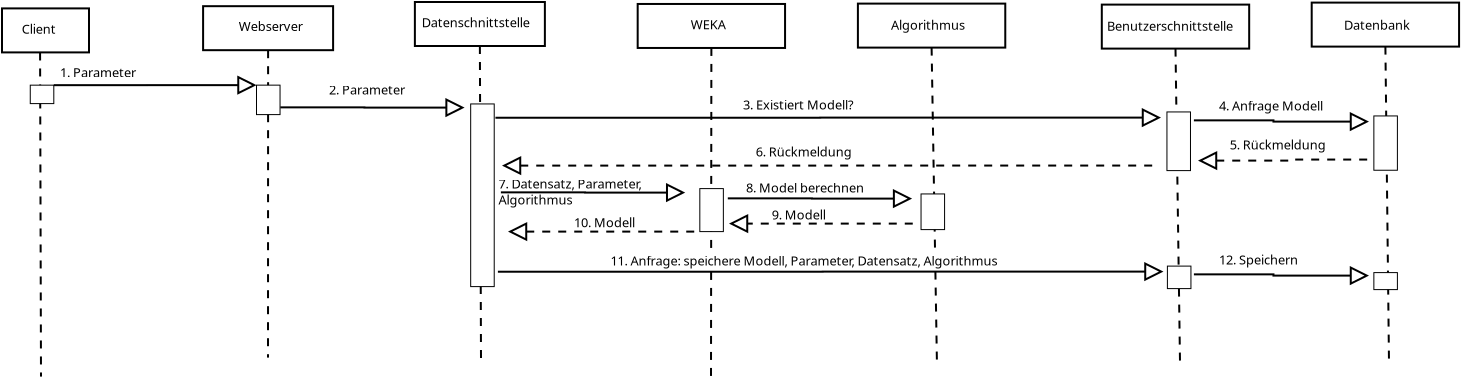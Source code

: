 <?xml version="1.0" encoding="UTF-8"?>
<dia:diagram xmlns:dia="http://www.lysator.liu.se/~alla/dia/">
  <dia:layer name="Hintergrund" visible="true" active="true">
    <dia:object type="Standard - Box" version="0" id="O0">
      <dia:attribute name="obj_pos">
        <dia:point val="-16.455,3.39"/>
      </dia:attribute>
      <dia:attribute name="obj_bb">
        <dia:rectangle val="-16.505,3.34;-12.055,5.64"/>
      </dia:attribute>
      <dia:attribute name="elem_corner">
        <dia:point val="-16.455,3.39"/>
      </dia:attribute>
      <dia:attribute name="elem_width">
        <dia:real val="4.35"/>
      </dia:attribute>
      <dia:attribute name="elem_height">
        <dia:real val="2.2"/>
      </dia:attribute>
      <dia:attribute name="border_width">
        <dia:real val="0.1"/>
      </dia:attribute>
      <dia:attribute name="show_background">
        <dia:boolean val="true"/>
      </dia:attribute>
    </dia:object>
    <dia:object type="Standard - Line" version="0" id="O1">
      <dia:attribute name="obj_pos">
        <dia:point val="-14.551,5.594"/>
      </dia:attribute>
      <dia:attribute name="obj_bb">
        <dia:rectangle val="-14.601,5.544;-14.454,21.85"/>
      </dia:attribute>
      <dia:attribute name="conn_endpoints">
        <dia:point val="-14.551,5.594"/>
        <dia:point val="-14.505,21.8"/>
      </dia:attribute>
      <dia:attribute name="numcp">
        <dia:int val="1"/>
      </dia:attribute>
      <dia:attribute name="line_style">
        <dia:enum val="1"/>
      </dia:attribute>
      <dia:attribute name="dashlength">
        <dia:real val="0.4"/>
      </dia:attribute>
    </dia:object>
    <dia:object type="Standard - Box" version="0" id="O2">
      <dia:attribute name="obj_pos">
        <dia:point val="-15.042,7.228"/>
      </dia:attribute>
      <dia:attribute name="obj_bb">
        <dia:rectangle val="-15.067,7.203;-13.84,8.175"/>
      </dia:attribute>
      <dia:attribute name="elem_corner">
        <dia:point val="-15.042,7.228"/>
      </dia:attribute>
      <dia:attribute name="elem_width">
        <dia:real val="1.177"/>
      </dia:attribute>
      <dia:attribute name="elem_height">
        <dia:real val="0.922"/>
      </dia:attribute>
      <dia:attribute name="border_width">
        <dia:real val="0.05"/>
      </dia:attribute>
      <dia:attribute name="show_background">
        <dia:boolean val="true"/>
      </dia:attribute>
    </dia:object>
    <dia:object type="Standard - Text" version="1" id="O3">
      <dia:attribute name="obj_pos">
        <dia:point val="-15.463,4.66"/>
      </dia:attribute>
      <dia:attribute name="obj_bb">
        <dia:rectangle val="-15.463,4.065;-13.611,4.81"/>
      </dia:attribute>
      <dia:attribute name="text">
        <dia:composite type="text">
          <dia:attribute name="string">
            <dia:string>#Client#</dia:string>
          </dia:attribute>
          <dia:attribute name="font">
            <dia:font family="sans" style="0" name="Helvetica"/>
          </dia:attribute>
          <dia:attribute name="height">
            <dia:real val="0.8"/>
          </dia:attribute>
          <dia:attribute name="pos">
            <dia:point val="-15.463,4.66"/>
          </dia:attribute>
          <dia:attribute name="color">
            <dia:color val="#000000"/>
          </dia:attribute>
          <dia:attribute name="alignment">
            <dia:enum val="0"/>
          </dia:attribute>
        </dia:composite>
      </dia:attribute>
      <dia:attribute name="valign">
        <dia:enum val="3"/>
      </dia:attribute>
    </dia:object>
    <dia:object type="Standard - Box" version="0" id="O4">
      <dia:attribute name="obj_pos">
        <dia:point val="-6.4,3.279"/>
      </dia:attribute>
      <dia:attribute name="obj_bb">
        <dia:rectangle val="-6.45,3.229;0.15,5.529"/>
      </dia:attribute>
      <dia:attribute name="elem_corner">
        <dia:point val="-6.4,3.279"/>
      </dia:attribute>
      <dia:attribute name="elem_width">
        <dia:real val="6.5"/>
      </dia:attribute>
      <dia:attribute name="elem_height">
        <dia:real val="2.2"/>
      </dia:attribute>
      <dia:attribute name="border_width">
        <dia:real val="0.1"/>
      </dia:attribute>
      <dia:attribute name="show_background">
        <dia:boolean val="true"/>
      </dia:attribute>
    </dia:object>
    <dia:object type="UML - Generalization" version="1" id="O5">
      <dia:attribute name="obj_pos">
        <dia:point val="-3.73,7.227"/>
      </dia:attribute>
      <dia:attribute name="obj_bb">
        <dia:rectangle val="-13.915,6.377;-3.68,8.077"/>
      </dia:attribute>
      <dia:attribute name="meta">
        <dia:composite type="dict"/>
      </dia:attribute>
      <dia:attribute name="orth_points">
        <dia:point val="-3.73,7.227"/>
        <dia:point val="-9.198,7.227"/>
        <dia:point val="-9.198,7.228"/>
        <dia:point val="-13.865,7.228"/>
      </dia:attribute>
      <dia:attribute name="orth_orient">
        <dia:enum val="0"/>
        <dia:enum val="1"/>
        <dia:enum val="0"/>
      </dia:attribute>
      <dia:attribute name="orth_autoroute">
        <dia:boolean val="true"/>
      </dia:attribute>
      <dia:attribute name="text_colour">
        <dia:color val="#000000"/>
      </dia:attribute>
      <dia:attribute name="line_colour">
        <dia:color val="#000000"/>
      </dia:attribute>
      <dia:attribute name="name">
        <dia:string>##</dia:string>
      </dia:attribute>
      <dia:attribute name="stereotype">
        <dia:string>##</dia:string>
      </dia:attribute>
      <dia:connections>
        <dia:connection handle="0" to="O8" connection="0"/>
        <dia:connection handle="1" to="O2" connection="2"/>
      </dia:connections>
    </dia:object>
    <dia:object type="Standard - Text" version="1" id="O6">
      <dia:attribute name="obj_pos">
        <dia:point val="-13.555,6.835"/>
      </dia:attribute>
      <dia:attribute name="obj_bb">
        <dia:rectangle val="-13.555,6.24;-9.384,6.985"/>
      </dia:attribute>
      <dia:attribute name="text">
        <dia:composite type="text">
          <dia:attribute name="string">
            <dia:string>#1. Parameter#</dia:string>
          </dia:attribute>
          <dia:attribute name="font">
            <dia:font family="sans" style="0" name="Helvetica"/>
          </dia:attribute>
          <dia:attribute name="height">
            <dia:real val="0.8"/>
          </dia:attribute>
          <dia:attribute name="pos">
            <dia:point val="-13.555,6.835"/>
          </dia:attribute>
          <dia:attribute name="color">
            <dia:color val="#000000"/>
          </dia:attribute>
          <dia:attribute name="alignment">
            <dia:enum val="0"/>
          </dia:attribute>
        </dia:composite>
      </dia:attribute>
      <dia:attribute name="valign">
        <dia:enum val="3"/>
      </dia:attribute>
    </dia:object>
    <dia:object type="Standard - Line" version="0" id="O7">
      <dia:attribute name="obj_pos">
        <dia:point val="-3.15,5.479"/>
      </dia:attribute>
      <dia:attribute name="obj_bb">
        <dia:rectangle val="-3.205,5.429;-3.1,20.9"/>
      </dia:attribute>
      <dia:attribute name="conn_endpoints">
        <dia:point val="-3.15,5.479"/>
        <dia:point val="-3.155,20.85"/>
      </dia:attribute>
      <dia:attribute name="numcp">
        <dia:int val="1"/>
      </dia:attribute>
      <dia:attribute name="line_style">
        <dia:enum val="1"/>
      </dia:attribute>
      <dia:attribute name="dashlength">
        <dia:real val="0.4"/>
      </dia:attribute>
      <dia:connections>
        <dia:connection handle="0" to="O4" connection="6"/>
      </dia:connections>
    </dia:object>
    <dia:object type="Standard - Box" version="0" id="O8">
      <dia:attribute name="obj_pos">
        <dia:point val="-3.73,7.227"/>
      </dia:attribute>
      <dia:attribute name="obj_bb">
        <dia:rectangle val="-3.755,7.202;-2.528,8.725"/>
      </dia:attribute>
      <dia:attribute name="elem_corner">
        <dia:point val="-3.73,7.227"/>
      </dia:attribute>
      <dia:attribute name="elem_width">
        <dia:real val="1.177"/>
      </dia:attribute>
      <dia:attribute name="elem_height">
        <dia:real val="1.473"/>
      </dia:attribute>
      <dia:attribute name="border_width">
        <dia:real val="0.05"/>
      </dia:attribute>
      <dia:attribute name="show_background">
        <dia:boolean val="true"/>
      </dia:attribute>
    </dia:object>
    <dia:object type="Standard - Text" version="1" id="O9">
      <dia:attribute name="obj_pos">
        <dia:point val="-4.619,4.52"/>
      </dia:attribute>
      <dia:attribute name="obj_bb">
        <dia:rectangle val="-4.619,3.925;-1.156,4.67"/>
      </dia:attribute>
      <dia:attribute name="text">
        <dia:composite type="text">
          <dia:attribute name="string">
            <dia:string>#Webserver#</dia:string>
          </dia:attribute>
          <dia:attribute name="font">
            <dia:font family="sans" style="0" name="Helvetica"/>
          </dia:attribute>
          <dia:attribute name="height">
            <dia:real val="0.8"/>
          </dia:attribute>
          <dia:attribute name="pos">
            <dia:point val="-4.619,4.52"/>
          </dia:attribute>
          <dia:attribute name="color">
            <dia:color val="#000000"/>
          </dia:attribute>
          <dia:attribute name="alignment">
            <dia:enum val="0"/>
          </dia:attribute>
        </dia:composite>
      </dia:attribute>
      <dia:attribute name="valign">
        <dia:enum val="3"/>
      </dia:attribute>
    </dia:object>
    <dia:object type="Standard - Box" version="0" id="O10">
      <dia:attribute name="obj_pos">
        <dia:point val="4.189,3.07"/>
      </dia:attribute>
      <dia:attribute name="obj_bb">
        <dia:rectangle val="4.139,3.02;10.739,5.32"/>
      </dia:attribute>
      <dia:attribute name="elem_corner">
        <dia:point val="4.189,3.07"/>
      </dia:attribute>
      <dia:attribute name="elem_width">
        <dia:real val="6.5"/>
      </dia:attribute>
      <dia:attribute name="elem_height">
        <dia:real val="2.2"/>
      </dia:attribute>
      <dia:attribute name="border_width">
        <dia:real val="0.1"/>
      </dia:attribute>
      <dia:attribute name="show_background">
        <dia:boolean val="true"/>
      </dia:attribute>
    </dia:object>
    <dia:object type="Standard - Line" version="0" id="O11">
      <dia:attribute name="obj_pos">
        <dia:point val="7.439,5.27"/>
      </dia:attribute>
      <dia:attribute name="obj_bb">
        <dia:rectangle val="7.388,5.22;7.546,20.95"/>
      </dia:attribute>
      <dia:attribute name="conn_endpoints">
        <dia:point val="7.439,5.27"/>
        <dia:point val="7.495,20.9"/>
      </dia:attribute>
      <dia:attribute name="numcp">
        <dia:int val="1"/>
      </dia:attribute>
      <dia:attribute name="line_style">
        <dia:enum val="1"/>
      </dia:attribute>
      <dia:attribute name="dashlength">
        <dia:real val="0.4"/>
      </dia:attribute>
      <dia:connections>
        <dia:connection handle="0" to="O10" connection="6"/>
      </dia:connections>
    </dia:object>
    <dia:object type="Standard - Box" version="0" id="O12">
      <dia:attribute name="obj_pos">
        <dia:point val="6.979,8.167"/>
      </dia:attribute>
      <dia:attribute name="obj_bb">
        <dia:rectangle val="6.954,8.142;8.181,17.325"/>
      </dia:attribute>
      <dia:attribute name="elem_corner">
        <dia:point val="6.979,8.167"/>
      </dia:attribute>
      <dia:attribute name="elem_width">
        <dia:real val="1.177"/>
      </dia:attribute>
      <dia:attribute name="elem_height">
        <dia:real val="9.133"/>
      </dia:attribute>
      <dia:attribute name="border_width">
        <dia:real val="0.05"/>
      </dia:attribute>
      <dia:attribute name="show_background">
        <dia:boolean val="true"/>
      </dia:attribute>
    </dia:object>
    <dia:object type="Standard - Box" version="0" id="O13">
      <dia:attribute name="obj_pos">
        <dia:point val="15.329,3.168"/>
      </dia:attribute>
      <dia:attribute name="obj_bb">
        <dia:rectangle val="15.279,3.118;22.748,5.418"/>
      </dia:attribute>
      <dia:attribute name="elem_corner">
        <dia:point val="15.329,3.168"/>
      </dia:attribute>
      <dia:attribute name="elem_width">
        <dia:real val="7.369"/>
      </dia:attribute>
      <dia:attribute name="elem_height">
        <dia:real val="2.2"/>
      </dia:attribute>
      <dia:attribute name="border_width">
        <dia:real val="0.1"/>
      </dia:attribute>
      <dia:attribute name="show_background">
        <dia:boolean val="true"/>
      </dia:attribute>
    </dia:object>
    <dia:object type="Standard - Text" version="1" id="O14">
      <dia:attribute name="obj_pos">
        <dia:point val="17.987,4.43"/>
      </dia:attribute>
      <dia:attribute name="obj_bb">
        <dia:rectangle val="17.987,3.835;19.882,4.58"/>
      </dia:attribute>
      <dia:attribute name="text">
        <dia:composite type="text">
          <dia:attribute name="string">
            <dia:string>#WEKA#</dia:string>
          </dia:attribute>
          <dia:attribute name="font">
            <dia:font family="sans" style="0" name="Helvetica"/>
          </dia:attribute>
          <dia:attribute name="height">
            <dia:real val="0.8"/>
          </dia:attribute>
          <dia:attribute name="pos">
            <dia:point val="17.987,4.43"/>
          </dia:attribute>
          <dia:attribute name="color">
            <dia:color val="#000000"/>
          </dia:attribute>
          <dia:attribute name="alignment">
            <dia:enum val="0"/>
          </dia:attribute>
        </dia:composite>
      </dia:attribute>
      <dia:attribute name="valign">
        <dia:enum val="3"/>
      </dia:attribute>
    </dia:object>
    <dia:object type="UML - Generalization" version="1" id="O15">
      <dia:attribute name="obj_pos">
        <dia:point val="41.495,8.85"/>
      </dia:attribute>
      <dia:attribute name="obj_bb">
        <dia:rectangle val="8.167,8;41.545,9.703"/>
      </dia:attribute>
      <dia:attribute name="meta">
        <dia:composite type="dict"/>
      </dia:attribute>
      <dia:attribute name="orth_points">
        <dia:point val="41.495,8.85"/>
        <dia:point val="24.456,8.85"/>
        <dia:point val="24.456,8.857"/>
        <dia:point val="8.217,8.857"/>
      </dia:attribute>
      <dia:attribute name="orth_orient">
        <dia:enum val="0"/>
        <dia:enum val="1"/>
        <dia:enum val="0"/>
      </dia:attribute>
      <dia:attribute name="orth_autoroute">
        <dia:boolean val="true"/>
      </dia:attribute>
      <dia:attribute name="text_colour">
        <dia:color val="#000000"/>
      </dia:attribute>
      <dia:attribute name="line_colour">
        <dia:color val="#000000"/>
      </dia:attribute>
      <dia:attribute name="name">
        <dia:string>##</dia:string>
      </dia:attribute>
      <dia:attribute name="stereotype">
        <dia:string>##</dia:string>
      </dia:attribute>
    </dia:object>
    <dia:object type="UML - Realizes" version="1" id="O16">
      <dia:attribute name="obj_pos">
        <dia:point val="8.845,14.55"/>
      </dia:attribute>
      <dia:attribute name="obj_bb">
        <dia:rectangle val="8.795,13.7;18.486,15.4"/>
      </dia:attribute>
      <dia:attribute name="meta">
        <dia:composite type="dict"/>
      </dia:attribute>
      <dia:attribute name="orth_points">
        <dia:point val="8.845,14.55"/>
        <dia:point val="9.695,14.55"/>
        <dia:point val="18.386,14.55"/>
        <dia:point val="18.436,14.55"/>
      </dia:attribute>
      <dia:attribute name="orth_orient">
        <dia:enum val="0"/>
        <dia:enum val="1"/>
        <dia:enum val="0"/>
      </dia:attribute>
      <dia:attribute name="orth_autoroute">
        <dia:boolean val="true"/>
      </dia:attribute>
      <dia:attribute name="line_colour">
        <dia:color val="#000000"/>
      </dia:attribute>
      <dia:attribute name="text_colour">
        <dia:color val="#000000"/>
      </dia:attribute>
      <dia:attribute name="name">
        <dia:string>##</dia:string>
      </dia:attribute>
      <dia:attribute name="stereotype">
        <dia:string>##</dia:string>
      </dia:attribute>
      <dia:connections>
        <dia:connection handle="1" to="O21" connection="5"/>
      </dia:connections>
    </dia:object>
    <dia:object type="Standard - Text" version="1" id="O17">
      <dia:attribute name="obj_pos">
        <dia:point val="20.595,8.445"/>
      </dia:attribute>
      <dia:attribute name="obj_bb">
        <dia:rectangle val="20.595,7.85;26.683,8.595"/>
      </dia:attribute>
      <dia:attribute name="text">
        <dia:composite type="text">
          <dia:attribute name="string">
            <dia:string>#3. Existiert Modell?#</dia:string>
          </dia:attribute>
          <dia:attribute name="font">
            <dia:font family="sans" style="0" name="Helvetica"/>
          </dia:attribute>
          <dia:attribute name="height">
            <dia:real val="0.8"/>
          </dia:attribute>
          <dia:attribute name="pos">
            <dia:point val="20.595,8.445"/>
          </dia:attribute>
          <dia:attribute name="color">
            <dia:color val="#000000"/>
          </dia:attribute>
          <dia:attribute name="alignment">
            <dia:enum val="0"/>
          </dia:attribute>
        </dia:composite>
      </dia:attribute>
      <dia:attribute name="valign">
        <dia:enum val="3"/>
      </dia:attribute>
    </dia:object>
    <dia:object type="Standard - Text" version="1" id="O18">
      <dia:attribute name="obj_pos">
        <dia:point val="12.149,14.331"/>
      </dia:attribute>
      <dia:attribute name="obj_bb">
        <dia:rectangle val="12.149,13.736;15.471,14.481"/>
      </dia:attribute>
      <dia:attribute name="text">
        <dia:composite type="text">
          <dia:attribute name="string">
            <dia:string>#10. Modell#</dia:string>
          </dia:attribute>
          <dia:attribute name="font">
            <dia:font family="sans" style="0" name="Helvetica"/>
          </dia:attribute>
          <dia:attribute name="height">
            <dia:real val="0.8"/>
          </dia:attribute>
          <dia:attribute name="pos">
            <dia:point val="12.149,14.331"/>
          </dia:attribute>
          <dia:attribute name="color">
            <dia:color val="#000000"/>
          </dia:attribute>
          <dia:attribute name="alignment">
            <dia:enum val="0"/>
          </dia:attribute>
        </dia:composite>
      </dia:attribute>
      <dia:attribute name="valign">
        <dia:enum val="3"/>
      </dia:attribute>
    </dia:object>
    <dia:object type="Standard - Text" version="1" id="O19">
      <dia:attribute name="obj_pos">
        <dia:point val="4.529,4.333"/>
      </dia:attribute>
      <dia:attribute name="obj_bb">
        <dia:rectangle val="4.529,3.738;10.364,4.483"/>
      </dia:attribute>
      <dia:attribute name="text">
        <dia:composite type="text">
          <dia:attribute name="string">
            <dia:string>#Datenschnittstelle#</dia:string>
          </dia:attribute>
          <dia:attribute name="font">
            <dia:font family="sans" style="0" name="Helvetica"/>
          </dia:attribute>
          <dia:attribute name="height">
            <dia:real val="0.8"/>
          </dia:attribute>
          <dia:attribute name="pos">
            <dia:point val="4.529,4.333"/>
          </dia:attribute>
          <dia:attribute name="color">
            <dia:color val="#000000"/>
          </dia:attribute>
          <dia:attribute name="alignment">
            <dia:enum val="0"/>
          </dia:attribute>
        </dia:composite>
      </dia:attribute>
      <dia:attribute name="valign">
        <dia:enum val="3"/>
      </dia:attribute>
    </dia:object>
    <dia:object type="Standard - Line" version="0" id="O20">
      <dia:attribute name="obj_pos">
        <dia:point val="19.014,5.368"/>
      </dia:attribute>
      <dia:attribute name="obj_bb">
        <dia:rectangle val="18.945,5.318;19.064,21.85"/>
      </dia:attribute>
      <dia:attribute name="conn_endpoints">
        <dia:point val="19.014,5.368"/>
        <dia:point val="18.995,21.8"/>
      </dia:attribute>
      <dia:attribute name="numcp">
        <dia:int val="1"/>
      </dia:attribute>
      <dia:attribute name="line_style">
        <dia:enum val="1"/>
      </dia:attribute>
      <dia:attribute name="dashlength">
        <dia:real val="0.4"/>
      </dia:attribute>
      <dia:connections>
        <dia:connection handle="0" to="O13" connection="6"/>
      </dia:connections>
    </dia:object>
    <dia:object type="Standard - Box" version="0" id="O21">
      <dia:attribute name="obj_pos">
        <dia:point val="18.436,12.4"/>
      </dia:attribute>
      <dia:attribute name="obj_bb">
        <dia:rectangle val="18.411,12.375;19.638,14.575"/>
      </dia:attribute>
      <dia:attribute name="elem_corner">
        <dia:point val="18.436,12.4"/>
      </dia:attribute>
      <dia:attribute name="elem_width">
        <dia:real val="1.177"/>
      </dia:attribute>
      <dia:attribute name="elem_height">
        <dia:real val="2.15"/>
      </dia:attribute>
      <dia:attribute name="border_width">
        <dia:real val="0.05"/>
      </dia:attribute>
      <dia:attribute name="show_background">
        <dia:boolean val="true"/>
      </dia:attribute>
    </dia:object>
    <dia:object type="UML - Generalization" version="1" id="O22">
      <dia:attribute name="obj_pos">
        <dia:point val="6.675,8.35"/>
      </dia:attribute>
      <dia:attribute name="obj_bb">
        <dia:rectangle val="-2.591,7.5;6.725,9.2"/>
      </dia:attribute>
      <dia:attribute name="meta">
        <dia:composite type="dict"/>
      </dia:attribute>
      <dia:attribute name="orth_points">
        <dia:point val="6.675,8.35"/>
        <dia:point val="1.667,8.35"/>
        <dia:point val="1.667,8.338"/>
        <dia:point val="-2.541,8.338"/>
      </dia:attribute>
      <dia:attribute name="orth_orient">
        <dia:enum val="0"/>
        <dia:enum val="1"/>
        <dia:enum val="0"/>
      </dia:attribute>
      <dia:attribute name="orth_autoroute">
        <dia:boolean val="true"/>
      </dia:attribute>
      <dia:attribute name="text_colour">
        <dia:color val="#000000"/>
      </dia:attribute>
      <dia:attribute name="line_colour">
        <dia:color val="#000000"/>
      </dia:attribute>
      <dia:attribute name="name">
        <dia:string>##</dia:string>
      </dia:attribute>
      <dia:attribute name="stereotype">
        <dia:string>##</dia:string>
      </dia:attribute>
    </dia:object>
    <dia:object type="Standard - Text" version="1" id="O23">
      <dia:attribute name="obj_pos">
        <dia:point val="-0.103,7.699"/>
      </dia:attribute>
      <dia:attribute name="obj_bb">
        <dia:rectangle val="-0.103,7.104;4.067,7.849"/>
      </dia:attribute>
      <dia:attribute name="text">
        <dia:composite type="text">
          <dia:attribute name="string">
            <dia:string>#2. Parameter#</dia:string>
          </dia:attribute>
          <dia:attribute name="font">
            <dia:font family="sans" style="0" name="Helvetica"/>
          </dia:attribute>
          <dia:attribute name="height">
            <dia:real val="0.8"/>
          </dia:attribute>
          <dia:attribute name="pos">
            <dia:point val="-0.103,7.699"/>
          </dia:attribute>
          <dia:attribute name="color">
            <dia:color val="#000000"/>
          </dia:attribute>
          <dia:attribute name="alignment">
            <dia:enum val="0"/>
          </dia:attribute>
        </dia:composite>
      </dia:attribute>
      <dia:attribute name="valign">
        <dia:enum val="3"/>
      </dia:attribute>
    </dia:object>
    <dia:object type="Standard - Box" version="0" id="O24">
      <dia:attribute name="obj_pos">
        <dia:point val="26.34,3.15"/>
      </dia:attribute>
      <dia:attribute name="obj_bb">
        <dia:rectangle val="26.29,3.1;33.76,5.4"/>
      </dia:attribute>
      <dia:attribute name="elem_corner">
        <dia:point val="26.34,3.15"/>
      </dia:attribute>
      <dia:attribute name="elem_width">
        <dia:real val="7.369"/>
      </dia:attribute>
      <dia:attribute name="elem_height">
        <dia:real val="2.2"/>
      </dia:attribute>
      <dia:attribute name="border_width">
        <dia:real val="0.1"/>
      </dia:attribute>
      <dia:attribute name="show_background">
        <dia:boolean val="true"/>
      </dia:attribute>
    </dia:object>
    <dia:object type="Standard - Text" version="1" id="O25">
      <dia:attribute name="obj_pos">
        <dia:point val="27.999,4.462"/>
      </dia:attribute>
      <dia:attribute name="obj_bb">
        <dia:rectangle val="27.999,3.867;31.869,4.612"/>
      </dia:attribute>
      <dia:attribute name="text">
        <dia:composite type="text">
          <dia:attribute name="string">
            <dia:string>#Algorithmus#</dia:string>
          </dia:attribute>
          <dia:attribute name="font">
            <dia:font family="sans" style="0" name="Helvetica"/>
          </dia:attribute>
          <dia:attribute name="height">
            <dia:real val="0.8"/>
          </dia:attribute>
          <dia:attribute name="pos">
            <dia:point val="27.999,4.462"/>
          </dia:attribute>
          <dia:attribute name="color">
            <dia:color val="#000000"/>
          </dia:attribute>
          <dia:attribute name="alignment">
            <dia:enum val="0"/>
          </dia:attribute>
        </dia:composite>
      </dia:attribute>
      <dia:attribute name="valign">
        <dia:enum val="3"/>
      </dia:attribute>
    </dia:object>
    <dia:object type="Standard - Line" version="0" id="O26">
      <dia:attribute name="obj_pos">
        <dia:point val="30.025,5.35"/>
      </dia:attribute>
      <dia:attribute name="obj_bb">
        <dia:rectangle val="29.974,5.299;30.346,21.351"/>
      </dia:attribute>
      <dia:attribute name="conn_endpoints">
        <dia:point val="30.025,5.35"/>
        <dia:point val="30.295,21.3"/>
      </dia:attribute>
      <dia:attribute name="numcp">
        <dia:int val="1"/>
      </dia:attribute>
      <dia:attribute name="line_style">
        <dia:enum val="1"/>
      </dia:attribute>
      <dia:attribute name="dashlength">
        <dia:real val="0.4"/>
      </dia:attribute>
      <dia:connections>
        <dia:connection handle="0" to="O24" connection="6"/>
      </dia:connections>
    </dia:object>
    <dia:object type="Standard - Box" version="0" id="O27">
      <dia:attribute name="obj_pos">
        <dia:point val="29.497,12.667"/>
      </dia:attribute>
      <dia:attribute name="obj_bb">
        <dia:rectangle val="29.473,12.642;30.699,14.475"/>
      </dia:attribute>
      <dia:attribute name="elem_corner">
        <dia:point val="29.497,12.667"/>
      </dia:attribute>
      <dia:attribute name="elem_width">
        <dia:real val="1.177"/>
      </dia:attribute>
      <dia:attribute name="elem_height">
        <dia:real val="1.783"/>
      </dia:attribute>
      <dia:attribute name="border_width">
        <dia:real val="0.05"/>
      </dia:attribute>
      <dia:attribute name="show_background">
        <dia:boolean val="true"/>
      </dia:attribute>
    </dia:object>
    <dia:object type="Standard - Box" version="0" id="O28">
      <dia:attribute name="obj_pos">
        <dia:point val="38.535,3.2"/>
      </dia:attribute>
      <dia:attribute name="obj_bb">
        <dia:rectangle val="38.485,3.15;45.955,5.45"/>
      </dia:attribute>
      <dia:attribute name="elem_corner">
        <dia:point val="38.535,3.2"/>
      </dia:attribute>
      <dia:attribute name="elem_width">
        <dia:real val="7.369"/>
      </dia:attribute>
      <dia:attribute name="elem_height">
        <dia:real val="2.2"/>
      </dia:attribute>
      <dia:attribute name="border_width">
        <dia:real val="0.1"/>
      </dia:attribute>
      <dia:attribute name="show_background">
        <dia:boolean val="true"/>
      </dia:attribute>
    </dia:object>
    <dia:object type="Standard - Text" version="1" id="O29">
      <dia:attribute name="obj_pos">
        <dia:point val="38.794,4.512"/>
      </dia:attribute>
      <dia:attribute name="obj_bb">
        <dia:rectangle val="38.794,3.917;45.581,4.662"/>
      </dia:attribute>
      <dia:attribute name="text">
        <dia:composite type="text">
          <dia:attribute name="string">
            <dia:string>#Benutzerschnittstelle#</dia:string>
          </dia:attribute>
          <dia:attribute name="font">
            <dia:font family="sans" style="0" name="Helvetica"/>
          </dia:attribute>
          <dia:attribute name="height">
            <dia:real val="0.8"/>
          </dia:attribute>
          <dia:attribute name="pos">
            <dia:point val="38.794,4.512"/>
          </dia:attribute>
          <dia:attribute name="color">
            <dia:color val="#000000"/>
          </dia:attribute>
          <dia:attribute name="alignment">
            <dia:enum val="0"/>
          </dia:attribute>
        </dia:composite>
      </dia:attribute>
      <dia:attribute name="valign">
        <dia:enum val="3"/>
      </dia:attribute>
    </dia:object>
    <dia:object type="Standard - Line" version="0" id="O30">
      <dia:attribute name="obj_pos">
        <dia:point val="42.22,5.4"/>
      </dia:attribute>
      <dia:attribute name="obj_bb">
        <dia:rectangle val="42.169,5.349;42.496,21.101"/>
      </dia:attribute>
      <dia:attribute name="conn_endpoints">
        <dia:point val="42.22,5.4"/>
        <dia:point val="42.445,21.05"/>
      </dia:attribute>
      <dia:attribute name="numcp">
        <dia:int val="1"/>
      </dia:attribute>
      <dia:attribute name="line_style">
        <dia:enum val="1"/>
      </dia:attribute>
      <dia:attribute name="dashlength">
        <dia:real val="0.4"/>
      </dia:attribute>
      <dia:connections>
        <dia:connection handle="0" to="O28" connection="6"/>
      </dia:connections>
    </dia:object>
    <dia:object type="Standard - Box" version="0" id="O31">
      <dia:attribute name="obj_pos">
        <dia:point val="41.792,8.567"/>
      </dia:attribute>
      <dia:attribute name="obj_bb">
        <dia:rectangle val="41.767,8.542;42.994,11.525"/>
      </dia:attribute>
      <dia:attribute name="elem_corner">
        <dia:point val="41.792,8.567"/>
      </dia:attribute>
      <dia:attribute name="elem_width">
        <dia:real val="1.177"/>
      </dia:attribute>
      <dia:attribute name="elem_height">
        <dia:real val="2.933"/>
      </dia:attribute>
      <dia:attribute name="border_width">
        <dia:real val="0.05"/>
      </dia:attribute>
      <dia:attribute name="show_background">
        <dia:boolean val="true"/>
      </dia:attribute>
    </dia:object>
    <dia:object type="Standard - Box" version="0" id="O32">
      <dia:attribute name="obj_pos">
        <dia:point val="49.03,3.1"/>
      </dia:attribute>
      <dia:attribute name="obj_bb">
        <dia:rectangle val="48.98,3.05;56.45,5.35"/>
      </dia:attribute>
      <dia:attribute name="elem_corner">
        <dia:point val="49.03,3.1"/>
      </dia:attribute>
      <dia:attribute name="elem_width">
        <dia:real val="7.369"/>
      </dia:attribute>
      <dia:attribute name="elem_height">
        <dia:real val="2.2"/>
      </dia:attribute>
      <dia:attribute name="border_width">
        <dia:real val="0.1"/>
      </dia:attribute>
      <dia:attribute name="show_background">
        <dia:boolean val="true"/>
      </dia:attribute>
    </dia:object>
    <dia:object type="Standard - Text" version="1" id="O33">
      <dia:attribute name="obj_pos">
        <dia:point val="50.639,4.462"/>
      </dia:attribute>
      <dia:attribute name="obj_bb">
        <dia:rectangle val="50.639,3.867;54.149,4.612"/>
      </dia:attribute>
      <dia:attribute name="text">
        <dia:composite type="text">
          <dia:attribute name="string">
            <dia:string>#Datenbank#</dia:string>
          </dia:attribute>
          <dia:attribute name="font">
            <dia:font family="sans" style="0" name="Helvetica"/>
          </dia:attribute>
          <dia:attribute name="height">
            <dia:real val="0.8"/>
          </dia:attribute>
          <dia:attribute name="pos">
            <dia:point val="50.639,4.462"/>
          </dia:attribute>
          <dia:attribute name="color">
            <dia:color val="#000000"/>
          </dia:attribute>
          <dia:attribute name="alignment">
            <dia:enum val="0"/>
          </dia:attribute>
        </dia:composite>
      </dia:attribute>
      <dia:attribute name="valign">
        <dia:enum val="3"/>
      </dia:attribute>
    </dia:object>
    <dia:object type="Standard - Line" version="0" id="O34">
      <dia:attribute name="obj_pos">
        <dia:point val="52.715,5.3"/>
      </dia:attribute>
      <dia:attribute name="obj_bb">
        <dia:rectangle val="52.664,5.249;52.946,21.151"/>
      </dia:attribute>
      <dia:attribute name="conn_endpoints">
        <dia:point val="52.715,5.3"/>
        <dia:point val="52.895,21.1"/>
      </dia:attribute>
      <dia:attribute name="numcp">
        <dia:int val="1"/>
      </dia:attribute>
      <dia:attribute name="line_style">
        <dia:enum val="1"/>
      </dia:attribute>
      <dia:attribute name="dashlength">
        <dia:real val="0.4"/>
      </dia:attribute>
      <dia:connections>
        <dia:connection handle="0" to="O32" connection="6"/>
      </dia:connections>
    </dia:object>
    <dia:object type="Standard - Box" version="0" id="O35">
      <dia:attribute name="obj_pos">
        <dia:point val="52.138,8.767"/>
      </dia:attribute>
      <dia:attribute name="obj_bb">
        <dia:rectangle val="52.112,8.742;53.339,11.507"/>
      </dia:attribute>
      <dia:attribute name="elem_corner">
        <dia:point val="52.138,8.767"/>
      </dia:attribute>
      <dia:attribute name="elem_width">
        <dia:real val="1.177"/>
      </dia:attribute>
      <dia:attribute name="elem_height">
        <dia:real val="2.715"/>
      </dia:attribute>
      <dia:attribute name="border_width">
        <dia:real val="0.05"/>
      </dia:attribute>
      <dia:attribute name="show_background">
        <dia:boolean val="true"/>
      </dia:attribute>
    </dia:object>
    <dia:object type="UML - Generalization" version="1" id="O36">
      <dia:attribute name="obj_pos">
        <dia:point val="51.895,9.05"/>
      </dia:attribute>
      <dia:attribute name="obj_bb">
        <dia:rectangle val="43.09,8.2;51.945,9.9"/>
      </dia:attribute>
      <dia:attribute name="meta">
        <dia:composite type="dict"/>
      </dia:attribute>
      <dia:attribute name="orth_points">
        <dia:point val="51.895,9.05"/>
        <dia:point val="47.118,9.05"/>
        <dia:point val="47.118,8.988"/>
        <dia:point val="43.14,8.988"/>
      </dia:attribute>
      <dia:attribute name="orth_orient">
        <dia:enum val="0"/>
        <dia:enum val="1"/>
        <dia:enum val="0"/>
      </dia:attribute>
      <dia:attribute name="orth_autoroute">
        <dia:boolean val="true"/>
      </dia:attribute>
      <dia:attribute name="text_colour">
        <dia:color val="#000000"/>
      </dia:attribute>
      <dia:attribute name="line_colour">
        <dia:color val="#000000"/>
      </dia:attribute>
      <dia:attribute name="name">
        <dia:string>##</dia:string>
      </dia:attribute>
      <dia:attribute name="stereotype">
        <dia:string>##</dia:string>
      </dia:attribute>
    </dia:object>
    <dia:object type="UML - Realizes" version="1" id="O37">
      <dia:attribute name="obj_pos">
        <dia:point val="43.345,11"/>
      </dia:attribute>
      <dia:attribute name="obj_bb">
        <dia:rectangle val="43.295,10.15;52.044,11.85"/>
      </dia:attribute>
      <dia:attribute name="meta">
        <dia:composite type="dict"/>
      </dia:attribute>
      <dia:attribute name="orth_points">
        <dia:point val="43.345,11"/>
        <dia:point val="48.07,11"/>
        <dia:point val="48.07,10.948"/>
        <dia:point val="51.994,10.948"/>
      </dia:attribute>
      <dia:attribute name="orth_orient">
        <dia:enum val="0"/>
        <dia:enum val="1"/>
        <dia:enum val="0"/>
      </dia:attribute>
      <dia:attribute name="orth_autoroute">
        <dia:boolean val="true"/>
      </dia:attribute>
      <dia:attribute name="line_colour">
        <dia:color val="#000000"/>
      </dia:attribute>
      <dia:attribute name="text_colour">
        <dia:color val="#000000"/>
      </dia:attribute>
      <dia:attribute name="name">
        <dia:string>##</dia:string>
      </dia:attribute>
      <dia:attribute name="stereotype">
        <dia:string>##</dia:string>
      </dia:attribute>
    </dia:object>
    <dia:object type="UML - Realizes" version="1" id="O38">
      <dia:attribute name="obj_pos">
        <dia:point val="8.545,11.25"/>
      </dia:attribute>
      <dia:attribute name="obj_bb">
        <dia:rectangle val="8.495,10.4;41.489,12.1"/>
      </dia:attribute>
      <dia:attribute name="meta">
        <dia:composite type="dict"/>
      </dia:attribute>
      <dia:attribute name="orth_points">
        <dia:point val="8.545,11.25"/>
        <dia:point val="25.392,11.25"/>
        <dia:point val="25.392,11.248"/>
        <dia:point val="41.439,11.248"/>
      </dia:attribute>
      <dia:attribute name="orth_orient">
        <dia:enum val="0"/>
        <dia:enum val="1"/>
        <dia:enum val="0"/>
      </dia:attribute>
      <dia:attribute name="orth_autoroute">
        <dia:boolean val="true"/>
      </dia:attribute>
      <dia:attribute name="line_colour">
        <dia:color val="#000000"/>
      </dia:attribute>
      <dia:attribute name="text_colour">
        <dia:color val="#000000"/>
      </dia:attribute>
      <dia:attribute name="name">
        <dia:string>##</dia:string>
      </dia:attribute>
      <dia:attribute name="stereotype">
        <dia:string>##</dia:string>
      </dia:attribute>
    </dia:object>
    <dia:object type="UML - Generalization" version="1" id="O39">
      <dia:attribute name="obj_pos">
        <dia:point val="17.706,12.6"/>
      </dia:attribute>
      <dia:attribute name="obj_bb">
        <dia:rectangle val="8.44,11.75;17.756,13.45"/>
      </dia:attribute>
      <dia:attribute name="meta">
        <dia:composite type="dict"/>
      </dia:attribute>
      <dia:attribute name="orth_points">
        <dia:point val="17.706,12.6"/>
        <dia:point val="12.698,12.6"/>
        <dia:point val="12.698,12.588"/>
        <dia:point val="8.49,12.588"/>
      </dia:attribute>
      <dia:attribute name="orth_orient">
        <dia:enum val="0"/>
        <dia:enum val="1"/>
        <dia:enum val="0"/>
      </dia:attribute>
      <dia:attribute name="orth_autoroute">
        <dia:boolean val="true"/>
      </dia:attribute>
      <dia:attribute name="text_colour">
        <dia:color val="#000000"/>
      </dia:attribute>
      <dia:attribute name="line_colour">
        <dia:color val="#000000"/>
      </dia:attribute>
      <dia:attribute name="name">
        <dia:string>##</dia:string>
      </dia:attribute>
      <dia:attribute name="stereotype">
        <dia:string>##</dia:string>
      </dia:attribute>
    </dia:object>
    <dia:object type="UML - Generalization" version="1" id="O40">
      <dia:attribute name="obj_pos">
        <dia:point val="29.051,12.9"/>
      </dia:attribute>
      <dia:attribute name="obj_bb">
        <dia:rectangle val="19.785,12.05;29.101,13.75"/>
      </dia:attribute>
      <dia:attribute name="meta">
        <dia:composite type="dict"/>
      </dia:attribute>
      <dia:attribute name="orth_points">
        <dia:point val="29.051,12.9"/>
        <dia:point val="24.043,12.9"/>
        <dia:point val="24.043,12.888"/>
        <dia:point val="19.835,12.888"/>
      </dia:attribute>
      <dia:attribute name="orth_orient">
        <dia:enum val="0"/>
        <dia:enum val="1"/>
        <dia:enum val="0"/>
      </dia:attribute>
      <dia:attribute name="orth_autoroute">
        <dia:boolean val="true"/>
      </dia:attribute>
      <dia:attribute name="text_colour">
        <dia:color val="#000000"/>
      </dia:attribute>
      <dia:attribute name="line_colour">
        <dia:color val="#000000"/>
      </dia:attribute>
      <dia:attribute name="name">
        <dia:string>##</dia:string>
      </dia:attribute>
      <dia:attribute name="stereotype">
        <dia:string>##</dia:string>
      </dia:attribute>
    </dia:object>
    <dia:object type="UML - Realizes" version="1" id="O41">
      <dia:attribute name="obj_pos">
        <dia:point val="19.895,14.15"/>
      </dia:attribute>
      <dia:attribute name="obj_bb">
        <dia:rectangle val="19.845,13.3;29.286,15"/>
      </dia:attribute>
      <dia:attribute name="meta">
        <dia:composite type="dict"/>
      </dia:attribute>
      <dia:attribute name="orth_points">
        <dia:point val="19.895,14.15"/>
        <dia:point val="20.745,14.15"/>
        <dia:point val="29.186,14.15"/>
        <dia:point val="29.236,14.15"/>
      </dia:attribute>
      <dia:attribute name="orth_orient">
        <dia:enum val="0"/>
        <dia:enum val="1"/>
        <dia:enum val="0"/>
      </dia:attribute>
      <dia:attribute name="orth_autoroute">
        <dia:boolean val="true"/>
      </dia:attribute>
      <dia:attribute name="line_colour">
        <dia:color val="#000000"/>
      </dia:attribute>
      <dia:attribute name="text_colour">
        <dia:color val="#000000"/>
      </dia:attribute>
      <dia:attribute name="name">
        <dia:string>##</dia:string>
      </dia:attribute>
      <dia:attribute name="stereotype">
        <dia:string>##</dia:string>
      </dia:attribute>
    </dia:object>
    <dia:object type="Standard - Text" version="1" id="O42">
      <dia:attribute name="obj_pos">
        <dia:point val="44.39,8.495"/>
      </dia:attribute>
      <dia:attribute name="obj_bb">
        <dia:rectangle val="44.39,7.9;50.033,8.645"/>
      </dia:attribute>
      <dia:attribute name="text">
        <dia:composite type="text">
          <dia:attribute name="string">
            <dia:string>#4. Anfrage Modell#</dia:string>
          </dia:attribute>
          <dia:attribute name="font">
            <dia:font family="sans" style="0" name="Helvetica"/>
          </dia:attribute>
          <dia:attribute name="height">
            <dia:real val="0.8"/>
          </dia:attribute>
          <dia:attribute name="pos">
            <dia:point val="44.39,8.495"/>
          </dia:attribute>
          <dia:attribute name="color">
            <dia:color val="#000000"/>
          </dia:attribute>
          <dia:attribute name="alignment">
            <dia:enum val="0"/>
          </dia:attribute>
        </dia:composite>
      </dia:attribute>
      <dia:attribute name="valign">
        <dia:enum val="3"/>
      </dia:attribute>
    </dia:object>
    <dia:object type="Standard - Text" version="1" id="O43">
      <dia:attribute name="obj_pos">
        <dia:point val="44.935,10.445"/>
      </dia:attribute>
      <dia:attribute name="obj_bb">
        <dia:rectangle val="44.935,9.85;50.14,10.595"/>
      </dia:attribute>
      <dia:attribute name="text">
        <dia:composite type="text">
          <dia:attribute name="string">
            <dia:string>#5. Rückmeldung#</dia:string>
          </dia:attribute>
          <dia:attribute name="font">
            <dia:font family="sans" style="0" name="Helvetica"/>
          </dia:attribute>
          <dia:attribute name="height">
            <dia:real val="0.8"/>
          </dia:attribute>
          <dia:attribute name="pos">
            <dia:point val="44.935,10.445"/>
          </dia:attribute>
          <dia:attribute name="color">
            <dia:color val="#000000"/>
          </dia:attribute>
          <dia:attribute name="alignment">
            <dia:enum val="0"/>
          </dia:attribute>
        </dia:composite>
      </dia:attribute>
      <dia:attribute name="valign">
        <dia:enum val="3"/>
      </dia:attribute>
    </dia:object>
    <dia:object type="Standard - Text" version="1" id="O44">
      <dia:attribute name="obj_pos">
        <dia:point val="21.23,10.795"/>
      </dia:attribute>
      <dia:attribute name="obj_bb">
        <dia:rectangle val="21.23,10.2;26.435,10.945"/>
      </dia:attribute>
      <dia:attribute name="text">
        <dia:composite type="text">
          <dia:attribute name="string">
            <dia:string>#6. Rückmeldung#</dia:string>
          </dia:attribute>
          <dia:attribute name="font">
            <dia:font family="sans" style="0" name="Helvetica"/>
          </dia:attribute>
          <dia:attribute name="height">
            <dia:real val="0.8"/>
          </dia:attribute>
          <dia:attribute name="pos">
            <dia:point val="21.23,10.795"/>
          </dia:attribute>
          <dia:attribute name="color">
            <dia:color val="#000000"/>
          </dia:attribute>
          <dia:attribute name="alignment">
            <dia:enum val="0"/>
          </dia:attribute>
        </dia:composite>
      </dia:attribute>
      <dia:attribute name="valign">
        <dia:enum val="3"/>
      </dia:attribute>
    </dia:object>
    <dia:object type="Standard - Text" version="1" id="O45">
      <dia:attribute name="obj_pos">
        <dia:point val="8.375,12.395"/>
      </dia:attribute>
      <dia:attribute name="obj_bb">
        <dia:rectangle val="8.375,11.8;16.398,13.345"/>
      </dia:attribute>
      <dia:attribute name="text">
        <dia:composite type="text">
          <dia:attribute name="string">
            <dia:string>#7. Datensatz, Parameter,
Algorithmus#</dia:string>
          </dia:attribute>
          <dia:attribute name="font">
            <dia:font family="sans" style="0" name="Helvetica"/>
          </dia:attribute>
          <dia:attribute name="height">
            <dia:real val="0.8"/>
          </dia:attribute>
          <dia:attribute name="pos">
            <dia:point val="8.375,12.395"/>
          </dia:attribute>
          <dia:attribute name="color">
            <dia:color val="#000000"/>
          </dia:attribute>
          <dia:attribute name="alignment">
            <dia:enum val="0"/>
          </dia:attribute>
        </dia:composite>
      </dia:attribute>
      <dia:attribute name="valign">
        <dia:enum val="3"/>
      </dia:attribute>
    </dia:object>
    <dia:object type="Standard - Text" version="1" id="O46">
      <dia:attribute name="obj_pos">
        <dia:point val="20.74,12.595"/>
      </dia:attribute>
      <dia:attribute name="obj_bb">
        <dia:rectangle val="20.74,12;27.103,12.745"/>
      </dia:attribute>
      <dia:attribute name="text">
        <dia:composite type="text">
          <dia:attribute name="string">
            <dia:string>#8. Model berechnen#</dia:string>
          </dia:attribute>
          <dia:attribute name="font">
            <dia:font family="sans" style="0" name="Helvetica"/>
          </dia:attribute>
          <dia:attribute name="height">
            <dia:real val="0.8"/>
          </dia:attribute>
          <dia:attribute name="pos">
            <dia:point val="20.74,12.595"/>
          </dia:attribute>
          <dia:attribute name="color">
            <dia:color val="#000000"/>
          </dia:attribute>
          <dia:attribute name="alignment">
            <dia:enum val="0"/>
          </dia:attribute>
        </dia:composite>
      </dia:attribute>
      <dia:attribute name="valign">
        <dia:enum val="3"/>
      </dia:attribute>
    </dia:object>
    <dia:object type="Standard - Text" version="1" id="O47">
      <dia:attribute name="obj_pos">
        <dia:point val="22.035,13.945"/>
      </dia:attribute>
      <dia:attribute name="obj_bb">
        <dia:rectangle val="22.035,13.35;24.95,14.095"/>
      </dia:attribute>
      <dia:attribute name="text">
        <dia:composite type="text">
          <dia:attribute name="string">
            <dia:string>#9. Modell#</dia:string>
          </dia:attribute>
          <dia:attribute name="font">
            <dia:font family="sans" style="0" name="Helvetica"/>
          </dia:attribute>
          <dia:attribute name="height">
            <dia:real val="0.8"/>
          </dia:attribute>
          <dia:attribute name="pos">
            <dia:point val="22.035,13.945"/>
          </dia:attribute>
          <dia:attribute name="color">
            <dia:color val="#000000"/>
          </dia:attribute>
          <dia:attribute name="alignment">
            <dia:enum val="0"/>
          </dia:attribute>
        </dia:composite>
      </dia:attribute>
      <dia:attribute name="valign">
        <dia:enum val="3"/>
      </dia:attribute>
    </dia:object>
    <dia:object type="UML - Generalization" version="1" id="O48">
      <dia:attribute name="obj_pos">
        <dia:point val="41.618,16.55"/>
      </dia:attribute>
      <dia:attribute name="obj_bb">
        <dia:rectangle val="8.29,15.7;41.668,17.403"/>
      </dia:attribute>
      <dia:attribute name="meta">
        <dia:composite type="dict"/>
      </dia:attribute>
      <dia:attribute name="orth_points">
        <dia:point val="41.618,16.55"/>
        <dia:point val="24.579,16.55"/>
        <dia:point val="24.579,16.556"/>
        <dia:point val="8.34,16.556"/>
      </dia:attribute>
      <dia:attribute name="orth_orient">
        <dia:enum val="0"/>
        <dia:enum val="1"/>
        <dia:enum val="0"/>
      </dia:attribute>
      <dia:attribute name="orth_autoroute">
        <dia:boolean val="true"/>
      </dia:attribute>
      <dia:attribute name="text_colour">
        <dia:color val="#000000"/>
      </dia:attribute>
      <dia:attribute name="line_colour">
        <dia:color val="#000000"/>
      </dia:attribute>
      <dia:attribute name="name">
        <dia:string>##</dia:string>
      </dia:attribute>
      <dia:attribute name="stereotype">
        <dia:string>##</dia:string>
      </dia:attribute>
    </dia:object>
    <dia:object type="Standard - Text" version="1" id="O49">
      <dia:attribute name="obj_pos">
        <dia:point val="13.968,16.245"/>
      </dia:attribute>
      <dia:attribute name="obj_bb">
        <dia:rectangle val="13.968,15.65;35.246,16.395"/>
      </dia:attribute>
      <dia:attribute name="text">
        <dia:composite type="text">
          <dia:attribute name="string">
            <dia:string>#11. Anfrage: speichere Modell, Parameter, Datensatz, Algorithmus#</dia:string>
          </dia:attribute>
          <dia:attribute name="font">
            <dia:font family="sans" style="0" name="Helvetica"/>
          </dia:attribute>
          <dia:attribute name="height">
            <dia:real val="0.8"/>
          </dia:attribute>
          <dia:attribute name="pos">
            <dia:point val="13.968,16.245"/>
          </dia:attribute>
          <dia:attribute name="color">
            <dia:color val="#000000"/>
          </dia:attribute>
          <dia:attribute name="alignment">
            <dia:enum val="0"/>
          </dia:attribute>
        </dia:composite>
      </dia:attribute>
      <dia:attribute name="valign">
        <dia:enum val="3"/>
      </dia:attribute>
      <dia:attribute name="fill_color">
        <dia:color val="#ffffff"/>
      </dia:attribute>
      <dia:attribute name="show_background">
        <dia:boolean val="true"/>
      </dia:attribute>
    </dia:object>
    <dia:object type="Standard - Box" version="0" id="O50">
      <dia:attribute name="obj_pos">
        <dia:point val="41.815,16.275"/>
      </dia:attribute>
      <dia:attribute name="obj_bb">
        <dia:rectangle val="41.79,16.25;43.017,17.425"/>
      </dia:attribute>
      <dia:attribute name="elem_corner">
        <dia:point val="41.815,16.275"/>
      </dia:attribute>
      <dia:attribute name="elem_width">
        <dia:real val="1.177"/>
      </dia:attribute>
      <dia:attribute name="elem_height">
        <dia:real val="1.125"/>
      </dia:attribute>
      <dia:attribute name="border_width">
        <dia:real val="0.05"/>
      </dia:attribute>
      <dia:attribute name="show_background">
        <dia:boolean val="true"/>
      </dia:attribute>
    </dia:object>
    <dia:object type="Standard - Box" version="0" id="O51">
      <dia:attribute name="obj_pos">
        <dia:point val="52.138,16.6"/>
      </dia:attribute>
      <dia:attribute name="obj_bb">
        <dia:rectangle val="52.112,16.575;53.339,17.475"/>
      </dia:attribute>
      <dia:attribute name="elem_corner">
        <dia:point val="52.138,16.6"/>
      </dia:attribute>
      <dia:attribute name="elem_width">
        <dia:real val="1.177"/>
      </dia:attribute>
      <dia:attribute name="elem_height">
        <dia:real val="0.85"/>
      </dia:attribute>
      <dia:attribute name="border_width">
        <dia:real val="0.05"/>
      </dia:attribute>
      <dia:attribute name="show_background">
        <dia:boolean val="true"/>
      </dia:attribute>
    </dia:object>
    <dia:object type="UML - Generalization" version="1" id="O52">
      <dia:attribute name="obj_pos">
        <dia:point val="51.895,16.75"/>
      </dia:attribute>
      <dia:attribute name="obj_bb">
        <dia:rectangle val="43.09,15.9;51.945,17.6"/>
      </dia:attribute>
      <dia:attribute name="meta">
        <dia:composite type="dict"/>
      </dia:attribute>
      <dia:attribute name="orth_points">
        <dia:point val="51.895,16.75"/>
        <dia:point val="47.118,16.75"/>
        <dia:point val="47.118,16.688"/>
        <dia:point val="43.14,16.688"/>
      </dia:attribute>
      <dia:attribute name="orth_orient">
        <dia:enum val="0"/>
        <dia:enum val="1"/>
        <dia:enum val="0"/>
      </dia:attribute>
      <dia:attribute name="orth_autoroute">
        <dia:boolean val="true"/>
      </dia:attribute>
      <dia:attribute name="text_colour">
        <dia:color val="#000000"/>
      </dia:attribute>
      <dia:attribute name="line_colour">
        <dia:color val="#000000"/>
      </dia:attribute>
      <dia:attribute name="name">
        <dia:string>##</dia:string>
      </dia:attribute>
      <dia:attribute name="stereotype">
        <dia:string>##</dia:string>
      </dia:attribute>
    </dia:object>
    <dia:object type="Standard - Text" version="1" id="O53">
      <dia:attribute name="obj_pos">
        <dia:point val="44.39,16.195"/>
      </dia:attribute>
      <dia:attribute name="obj_bb">
        <dia:rectangle val="44.39,15.6;48.818,16.345"/>
      </dia:attribute>
      <dia:attribute name="text">
        <dia:composite type="text">
          <dia:attribute name="string">
            <dia:string>#12. Speichern#</dia:string>
          </dia:attribute>
          <dia:attribute name="font">
            <dia:font family="sans" style="0" name="Helvetica"/>
          </dia:attribute>
          <dia:attribute name="height">
            <dia:real val="0.8"/>
          </dia:attribute>
          <dia:attribute name="pos">
            <dia:point val="44.39,16.195"/>
          </dia:attribute>
          <dia:attribute name="color">
            <dia:color val="#000000"/>
          </dia:attribute>
          <dia:attribute name="alignment">
            <dia:enum val="0"/>
          </dia:attribute>
        </dia:composite>
      </dia:attribute>
      <dia:attribute name="valign">
        <dia:enum val="3"/>
      </dia:attribute>
    </dia:object>
  </dia:layer>
</dia:diagram>
